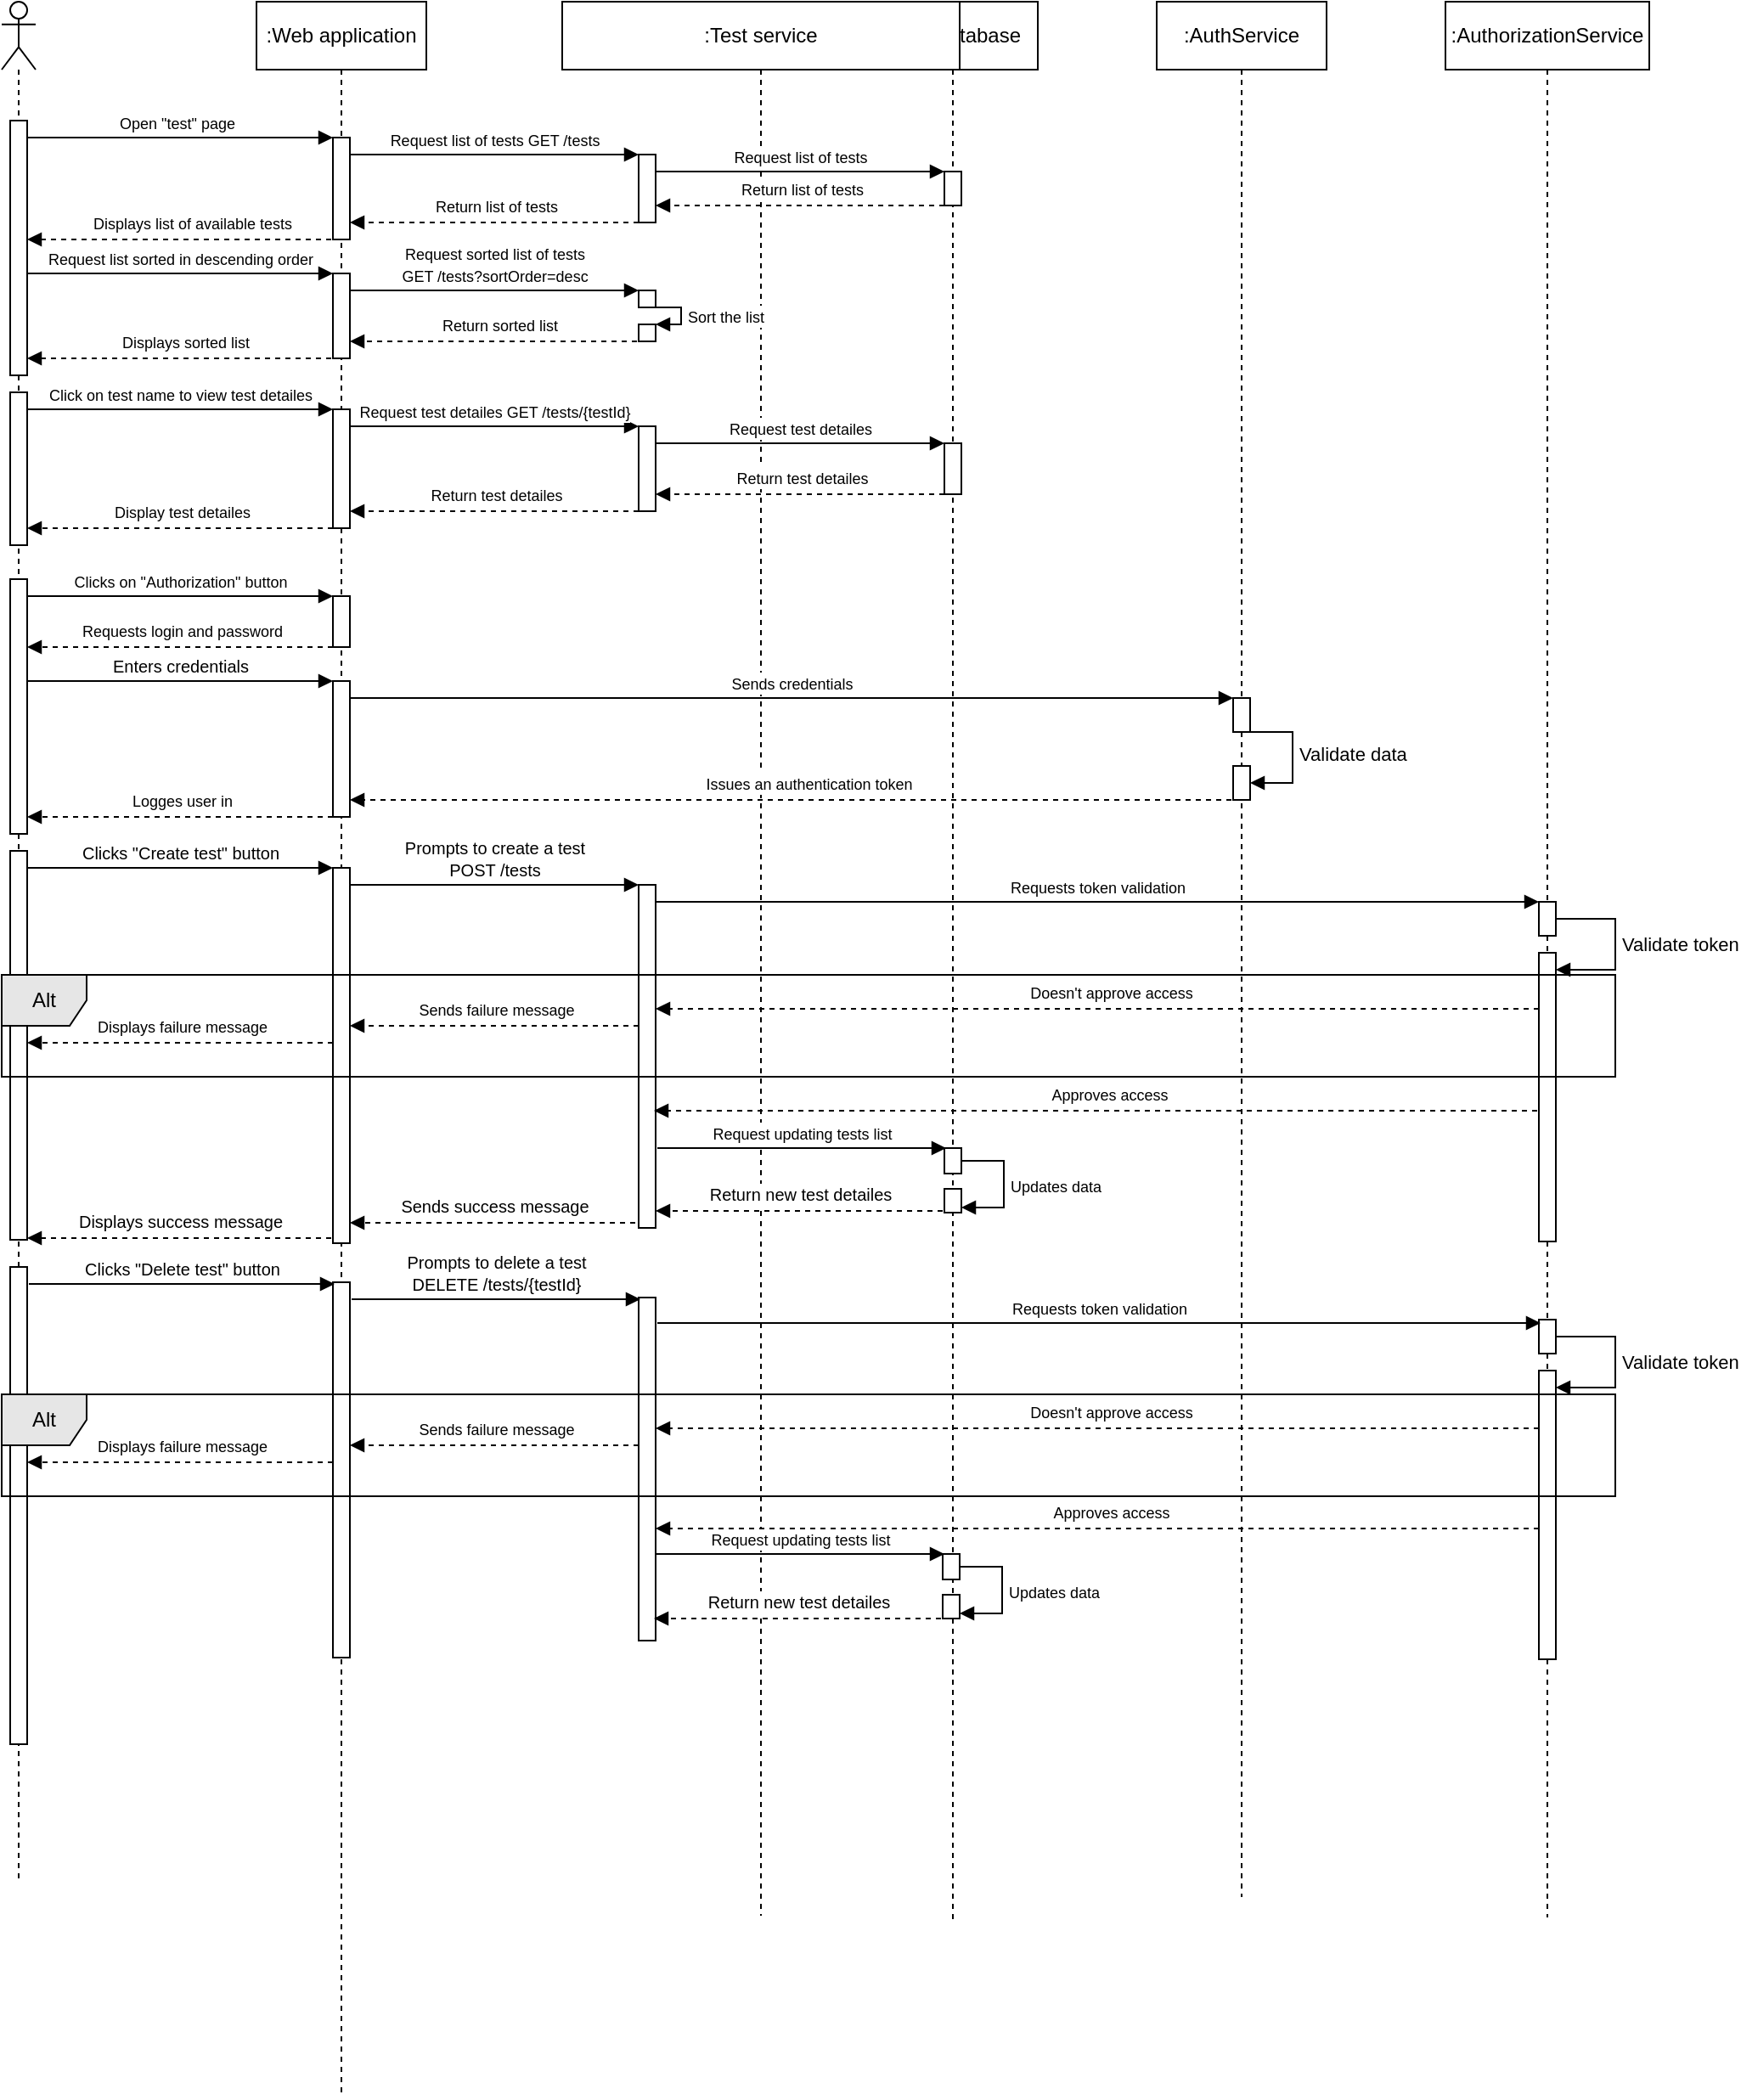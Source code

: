 <mxfile version="24.8.3">
  <diagram name="Page-1" id="2YBvvXClWsGukQMizWep">
    <mxGraphModel dx="1120" dy="468" grid="0" gridSize="10" guides="1" tooltips="1" connect="1" arrows="1" fold="1" page="1" pageScale="1" pageWidth="850" pageHeight="1100" math="0" shadow="0">
      <root>
        <mxCell id="0" />
        <mxCell id="1" parent="0" />
        <mxCell id="aM9ryv3xv72pqoxQDRHE-5" value=":Web application" style="shape=umlLifeline;perimeter=lifelinePerimeter;whiteSpace=wrap;html=1;container=0;dropTarget=0;collapsible=0;recursiveResize=0;outlineConnect=0;portConstraint=eastwest;newEdgeStyle={&quot;edgeStyle&quot;:&quot;elbowEdgeStyle&quot;,&quot;elbow&quot;:&quot;vertical&quot;,&quot;curved&quot;:0,&quot;rounded&quot;:0};" parent="1" vertex="1">
          <mxGeometry x="220" y="40" width="100" height="1234" as="geometry" />
        </mxCell>
        <mxCell id="aM9ryv3xv72pqoxQDRHE-6" value="" style="html=1;points=[];perimeter=orthogonalPerimeter;outlineConnect=0;targetShapes=umlLifeline;portConstraint=eastwest;newEdgeStyle={&quot;edgeStyle&quot;:&quot;elbowEdgeStyle&quot;,&quot;elbow&quot;:&quot;vertical&quot;,&quot;curved&quot;:0,&quot;rounded&quot;:0};" parent="aM9ryv3xv72pqoxQDRHE-5" vertex="1">
          <mxGeometry x="45" y="80" width="10" height="60" as="geometry" />
        </mxCell>
        <mxCell id="39v9czoNlQf4BttYvMbY-19" value="" style="html=1;points=[];perimeter=orthogonalPerimeter;outlineConnect=0;targetShapes=umlLifeline;portConstraint=eastwest;newEdgeStyle={&quot;edgeStyle&quot;:&quot;elbowEdgeStyle&quot;,&quot;elbow&quot;:&quot;vertical&quot;,&quot;curved&quot;:0,&quot;rounded&quot;:0};" parent="aM9ryv3xv72pqoxQDRHE-5" vertex="1">
          <mxGeometry x="45" y="240" width="10" height="70" as="geometry" />
        </mxCell>
        <mxCell id="39v9czoNlQf4BttYvMbY-35" value="" style="html=1;points=[];perimeter=orthogonalPerimeter;outlineConnect=0;targetShapes=umlLifeline;portConstraint=eastwest;newEdgeStyle={&quot;edgeStyle&quot;:&quot;elbowEdgeStyle&quot;,&quot;elbow&quot;:&quot;vertical&quot;,&quot;curved&quot;:0,&quot;rounded&quot;:0};" parent="aM9ryv3xv72pqoxQDRHE-5" vertex="1">
          <mxGeometry x="45" y="350" width="10" height="30" as="geometry" />
        </mxCell>
        <mxCell id="39v9czoNlQf4BttYvMbY-39" value="" style="html=1;points=[[0,0,0,0,5],[0,1,0,0,-5],[1,0,0,0,5],[1,1,0,0,-5]];perimeter=orthogonalPerimeter;outlineConnect=0;targetShapes=umlLifeline;portConstraint=eastwest;newEdgeStyle={&quot;curved&quot;:0,&quot;rounded&quot;:0};" parent="aM9ryv3xv72pqoxQDRHE-5" vertex="1">
          <mxGeometry x="45" y="160" width="10" height="50" as="geometry" />
        </mxCell>
        <mxCell id="39v9czoNlQf4BttYvMbY-57" value="" style="html=1;points=[];perimeter=orthogonalPerimeter;outlineConnect=0;targetShapes=umlLifeline;portConstraint=eastwest;newEdgeStyle={&quot;edgeStyle&quot;:&quot;elbowEdgeStyle&quot;,&quot;elbow&quot;:&quot;vertical&quot;,&quot;curved&quot;:0,&quot;rounded&quot;:0};" parent="aM9ryv3xv72pqoxQDRHE-5" vertex="1">
          <mxGeometry x="45" y="400" width="10" height="80" as="geometry" />
        </mxCell>
        <mxCell id="39v9czoNlQf4BttYvMbY-74" value="" style="html=1;points=[];perimeter=orthogonalPerimeter;outlineConnect=0;targetShapes=umlLifeline;portConstraint=eastwest;newEdgeStyle={&quot;edgeStyle&quot;:&quot;elbowEdgeStyle&quot;,&quot;elbow&quot;:&quot;vertical&quot;,&quot;curved&quot;:0,&quot;rounded&quot;:0};" parent="aM9ryv3xv72pqoxQDRHE-5" vertex="1">
          <mxGeometry x="45" y="510" width="10" height="221" as="geometry" />
        </mxCell>
        <mxCell id="Nt9-N5r6VkAnlLjHY1az-54" value="" style="html=1;points=[];perimeter=orthogonalPerimeter;outlineConnect=0;targetShapes=umlLifeline;portConstraint=eastwest;newEdgeStyle={&quot;edgeStyle&quot;:&quot;elbowEdgeStyle&quot;,&quot;elbow&quot;:&quot;vertical&quot;,&quot;curved&quot;:0,&quot;rounded&quot;:0};" vertex="1" parent="aM9ryv3xv72pqoxQDRHE-5">
          <mxGeometry x="45" y="754" width="10" height="221" as="geometry" />
        </mxCell>
        <mxCell id="aM9ryv3xv72pqoxQDRHE-7" value="&lt;font style=&quot;font-size: 9px;&quot;&gt;Open &quot;test&quot; page&lt;/font&gt;" style="html=1;verticalAlign=bottom;endArrow=block;edgeStyle=elbowEdgeStyle;elbow=horizontal;curved=0;rounded=0;" parent="1" source="39v9czoNlQf4BttYvMbY-2" target="aM9ryv3xv72pqoxQDRHE-6" edge="1">
          <mxGeometry relative="1" as="geometry">
            <mxPoint x="75" y="120" as="sourcePoint" />
            <Array as="points">
              <mxPoint x="180" y="120" />
            </Array>
          </mxGeometry>
        </mxCell>
        <mxCell id="44KCodyNKhrzIwBNRvy1-4" value=":Test Database" style="shape=umlLifeline;perimeter=lifelinePerimeter;whiteSpace=wrap;html=1;container=0;dropTarget=0;collapsible=0;recursiveResize=0;outlineConnect=0;portConstraint=eastwest;newEdgeStyle={&quot;edgeStyle&quot;:&quot;elbowEdgeStyle&quot;,&quot;elbow&quot;:&quot;vertical&quot;,&quot;curved&quot;:0,&quot;rounded&quot;:0};" parent="1" vertex="1">
          <mxGeometry x="580" y="40" width="100" height="1130" as="geometry" />
        </mxCell>
        <mxCell id="44KCodyNKhrzIwBNRvy1-5" value="" style="html=1;points=[];perimeter=orthogonalPerimeter;outlineConnect=0;targetShapes=umlLifeline;portConstraint=eastwest;newEdgeStyle={&quot;edgeStyle&quot;:&quot;elbowEdgeStyle&quot;,&quot;elbow&quot;:&quot;vertical&quot;,&quot;curved&quot;:0,&quot;rounded&quot;:0};" parent="44KCodyNKhrzIwBNRvy1-4" vertex="1">
          <mxGeometry x="45" y="100" width="10" height="20" as="geometry" />
        </mxCell>
        <mxCell id="39v9czoNlQf4BttYvMbY-17" value="" style="html=1;points=[];perimeter=orthogonalPerimeter;outlineConnect=0;targetShapes=umlLifeline;portConstraint=eastwest;newEdgeStyle={&quot;edgeStyle&quot;:&quot;elbowEdgeStyle&quot;,&quot;elbow&quot;:&quot;vertical&quot;,&quot;curved&quot;:0,&quot;rounded&quot;:0};" parent="44KCodyNKhrzIwBNRvy1-4" vertex="1">
          <mxGeometry x="45" y="260" width="10" height="30" as="geometry" />
        </mxCell>
        <mxCell id="39v9czoNlQf4BttYvMbY-61" value="" style="html=1;points=[];perimeter=orthogonalPerimeter;outlineConnect=0;targetShapes=umlLifeline;portConstraint=eastwest;newEdgeStyle={&quot;edgeStyle&quot;:&quot;elbowEdgeStyle&quot;,&quot;elbow&quot;:&quot;vertical&quot;,&quot;curved&quot;:0,&quot;rounded&quot;:0};" parent="44KCodyNKhrzIwBNRvy1-4" vertex="1">
          <mxGeometry x="45" y="675" width="10" height="15" as="geometry" />
        </mxCell>
        <mxCell id="Nt9-N5r6VkAnlLjHY1az-13" value="" style="html=1;points=[[0,0,0,0,5],[0,1,0,0,-5],[1,0,0,0,5],[1,1,0,0,-5]];perimeter=orthogonalPerimeter;outlineConnect=0;targetShapes=umlLifeline;portConstraint=eastwest;newEdgeStyle={&quot;curved&quot;:0,&quot;rounded&quot;:0};" vertex="1" parent="44KCodyNKhrzIwBNRvy1-4">
          <mxGeometry x="45" y="699" width="10" height="14" as="geometry" />
        </mxCell>
        <mxCell id="44KCodyNKhrzIwBNRvy1-6" value=":Test service" style="shape=umlLifeline;perimeter=lifelinePerimeter;whiteSpace=wrap;html=1;container=0;dropTarget=0;collapsible=0;recursiveResize=0;outlineConnect=0;portConstraint=eastwest;newEdgeStyle={&quot;edgeStyle&quot;:&quot;elbowEdgeStyle&quot;,&quot;elbow&quot;:&quot;vertical&quot;,&quot;curved&quot;:0,&quot;rounded&quot;:0};" parent="1" vertex="1">
          <mxGeometry x="400" y="40" width="234" height="1127" as="geometry" />
        </mxCell>
        <mxCell id="44KCodyNKhrzIwBNRvy1-7" value="" style="html=1;points=[];perimeter=orthogonalPerimeter;outlineConnect=0;targetShapes=umlLifeline;portConstraint=eastwest;newEdgeStyle={&quot;edgeStyle&quot;:&quot;elbowEdgeStyle&quot;,&quot;elbow&quot;:&quot;vertical&quot;,&quot;curved&quot;:0,&quot;rounded&quot;:0};" parent="44KCodyNKhrzIwBNRvy1-6" vertex="1">
          <mxGeometry x="45" y="90" width="10" height="40" as="geometry" />
        </mxCell>
        <mxCell id="39v9czoNlQf4BttYvMbY-18" value="" style="html=1;points=[];perimeter=orthogonalPerimeter;outlineConnect=0;targetShapes=umlLifeline;portConstraint=eastwest;newEdgeStyle={&quot;edgeStyle&quot;:&quot;elbowEdgeStyle&quot;,&quot;elbow&quot;:&quot;vertical&quot;,&quot;curved&quot;:0,&quot;rounded&quot;:0};" parent="44KCodyNKhrzIwBNRvy1-6" vertex="1">
          <mxGeometry x="45" y="250" width="10" height="50" as="geometry" />
        </mxCell>
        <mxCell id="39v9czoNlQf4BttYvMbY-40" value="" style="html=1;points=[[0,0,0,0,5],[0,1,0,0,-5],[1,0,0,0,5],[1,1,0,0,-5]];perimeter=orthogonalPerimeter;outlineConnect=0;targetShapes=umlLifeline;portConstraint=eastwest;newEdgeStyle={&quot;curved&quot;:0,&quot;rounded&quot;:0};" parent="44KCodyNKhrzIwBNRvy1-6" vertex="1">
          <mxGeometry x="45" y="170" width="10" height="10" as="geometry" />
        </mxCell>
        <mxCell id="39v9czoNlQf4BttYvMbY-43" value="" style="html=1;points=[[0,0,0,0,5],[0,1,0,0,-5],[1,0,0,0,5],[1,1,0,0,-5]];perimeter=orthogonalPerimeter;outlineConnect=0;targetShapes=umlLifeline;portConstraint=eastwest;newEdgeStyle={&quot;curved&quot;:0,&quot;rounded&quot;:0};" parent="44KCodyNKhrzIwBNRvy1-6" vertex="1">
          <mxGeometry x="45" y="190" width="10" height="10" as="geometry" />
        </mxCell>
        <mxCell id="39v9czoNlQf4BttYvMbY-44" value="&lt;font style=&quot;font-size: 9px;&quot;&gt;Sort the list&lt;/font&gt;" style="html=1;align=left;spacingLeft=2;endArrow=block;rounded=0;edgeStyle=orthogonalEdgeStyle;curved=0;rounded=0;" parent="44KCodyNKhrzIwBNRvy1-6" source="39v9czoNlQf4BttYvMbY-40" target="39v9czoNlQf4BttYvMbY-43" edge="1">
          <mxGeometry relative="1" as="geometry">
            <mxPoint x="50.0" y="170.004" as="sourcePoint" />
            <Array as="points">
              <mxPoint x="70" y="180" />
              <mxPoint x="70" y="190" />
            </Array>
            <mxPoint x="95.19" y="189.97" as="targetPoint" />
          </mxGeometry>
        </mxCell>
        <mxCell id="39v9czoNlQf4BttYvMbY-73" value="" style="html=1;points=[];perimeter=orthogonalPerimeter;outlineConnect=0;targetShapes=umlLifeline;portConstraint=eastwest;newEdgeStyle={&quot;edgeStyle&quot;:&quot;elbowEdgeStyle&quot;,&quot;elbow&quot;:&quot;vertical&quot;,&quot;curved&quot;:0,&quot;rounded&quot;:0};" parent="44KCodyNKhrzIwBNRvy1-6" vertex="1">
          <mxGeometry x="45" y="520" width="10" height="202" as="geometry" />
        </mxCell>
        <mxCell id="Nt9-N5r6VkAnlLjHY1az-56" value="" style="html=1;points=[];perimeter=orthogonalPerimeter;outlineConnect=0;targetShapes=umlLifeline;portConstraint=eastwest;newEdgeStyle={&quot;edgeStyle&quot;:&quot;elbowEdgeStyle&quot;,&quot;elbow&quot;:&quot;vertical&quot;,&quot;curved&quot;:0,&quot;rounded&quot;:0};" vertex="1" parent="44KCodyNKhrzIwBNRvy1-6">
          <mxGeometry x="45" y="763" width="10" height="202" as="geometry" />
        </mxCell>
        <mxCell id="Nt9-N5r6VkAnlLjHY1az-63" value="" style="html=1;points=[];perimeter=orthogonalPerimeter;outlineConnect=0;targetShapes=umlLifeline;portConstraint=eastwest;newEdgeStyle={&quot;edgeStyle&quot;:&quot;elbowEdgeStyle&quot;,&quot;elbow&quot;:&quot;vertical&quot;,&quot;curved&quot;:0,&quot;rounded&quot;:0};" vertex="1" parent="44KCodyNKhrzIwBNRvy1-6">
          <mxGeometry x="224" y="914" width="10" height="15" as="geometry" />
        </mxCell>
        <mxCell id="Nt9-N5r6VkAnlLjHY1az-64" value="" style="html=1;points=[[0,0,0,0,5],[0,1,0,0,-5],[1,0,0,0,5],[1,1,0,0,-5]];perimeter=orthogonalPerimeter;outlineConnect=0;targetShapes=umlLifeline;portConstraint=eastwest;newEdgeStyle={&quot;curved&quot;:0,&quot;rounded&quot;:0};" vertex="1" parent="44KCodyNKhrzIwBNRvy1-6">
          <mxGeometry x="224" y="938" width="10" height="14" as="geometry" />
        </mxCell>
        <mxCell id="Nt9-N5r6VkAnlLjHY1az-65" value="&lt;font style=&quot;font-size: 9px;&quot;&gt;Request updating tests list&lt;/font&gt;" style="html=1;verticalAlign=bottom;endArrow=block;edgeStyle=elbowEdgeStyle;elbow=vertical;curved=0;rounded=0;" edge="1" parent="44KCodyNKhrzIwBNRvy1-6">
          <mxGeometry relative="1" as="geometry">
            <mxPoint x="55" y="914" as="sourcePoint" />
            <Array as="points">
              <mxPoint x="175" y="914" />
            </Array>
            <mxPoint x="225" y="914" as="targetPoint" />
          </mxGeometry>
        </mxCell>
        <mxCell id="Nt9-N5r6VkAnlLjHY1az-67" value="&lt;font style=&quot;font-size: 9px;&quot;&gt;Updates data&lt;/font&gt;" style="html=1;align=left;spacingLeft=2;endArrow=block;rounded=0;edgeStyle=orthogonalEdgeStyle;curved=0;rounded=0;" edge="1" parent="44KCodyNKhrzIwBNRvy1-6" source="Nt9-N5r6VkAnlLjHY1az-63">
          <mxGeometry relative="1" as="geometry">
            <mxPoint x="240" y="919" as="sourcePoint" />
            <Array as="points">
              <mxPoint x="259" y="922" />
              <mxPoint x="259" y="949" />
            </Array>
            <mxPoint x="234" y="949" as="targetPoint" />
          </mxGeometry>
        </mxCell>
        <mxCell id="39v9czoNlQf4BttYvMbY-2" value="" style="shape=umlLifeline;perimeter=lifelinePerimeter;whiteSpace=wrap;html=1;container=1;dropTarget=0;collapsible=0;recursiveResize=0;outlineConnect=0;portConstraint=eastwest;newEdgeStyle={&quot;curved&quot;:0,&quot;rounded&quot;:0};participant=umlActor;" parent="1" vertex="1">
          <mxGeometry x="70" y="40" width="20" height="1105" as="geometry" />
        </mxCell>
        <mxCell id="39v9czoNlQf4BttYvMbY-6" value="" style="html=1;points=[];perimeter=orthogonalPerimeter;outlineConnect=0;targetShapes=umlLifeline;portConstraint=eastwest;newEdgeStyle={&quot;edgeStyle&quot;:&quot;elbowEdgeStyle&quot;,&quot;elbow&quot;:&quot;vertical&quot;,&quot;curved&quot;:0,&quot;rounded&quot;:0};" parent="39v9czoNlQf4BttYvMbY-2" vertex="1">
          <mxGeometry x="5" y="70" width="10" height="150" as="geometry" />
        </mxCell>
        <mxCell id="39v9czoNlQf4BttYvMbY-10" value="" style="html=1;points=[];perimeter=orthogonalPerimeter;outlineConnect=0;targetShapes=umlLifeline;portConstraint=eastwest;newEdgeStyle={&quot;edgeStyle&quot;:&quot;elbowEdgeStyle&quot;,&quot;elbow&quot;:&quot;vertical&quot;,&quot;curved&quot;:0,&quot;rounded&quot;:0};" parent="39v9czoNlQf4BttYvMbY-2" vertex="1">
          <mxGeometry x="5" y="230" width="10" height="90" as="geometry" />
        </mxCell>
        <mxCell id="39v9czoNlQf4BttYvMbY-32" value="" style="html=1;points=[];perimeter=orthogonalPerimeter;outlineConnect=0;targetShapes=umlLifeline;portConstraint=eastwest;newEdgeStyle={&quot;edgeStyle&quot;:&quot;elbowEdgeStyle&quot;,&quot;elbow&quot;:&quot;vertical&quot;,&quot;curved&quot;:0,&quot;rounded&quot;:0};" parent="39v9czoNlQf4BttYvMbY-2" vertex="1">
          <mxGeometry x="5" y="340" width="10" height="150" as="geometry" />
        </mxCell>
        <mxCell id="39v9czoNlQf4BttYvMbY-34" value="" style="html=1;points=[];perimeter=orthogonalPerimeter;outlineConnect=0;targetShapes=umlLifeline;portConstraint=eastwest;newEdgeStyle={&quot;edgeStyle&quot;:&quot;elbowEdgeStyle&quot;,&quot;elbow&quot;:&quot;vertical&quot;,&quot;curved&quot;:0,&quot;rounded&quot;:0};" parent="39v9czoNlQf4BttYvMbY-2" vertex="1">
          <mxGeometry x="5" y="500" width="10" height="229" as="geometry" />
        </mxCell>
        <mxCell id="39v9czoNlQf4BttYvMbY-71" value="" style="html=1;points=[];perimeter=orthogonalPerimeter;outlineConnect=0;targetShapes=umlLifeline;portConstraint=eastwest;newEdgeStyle={&quot;edgeStyle&quot;:&quot;elbowEdgeStyle&quot;,&quot;elbow&quot;:&quot;vertical&quot;,&quot;curved&quot;:0,&quot;rounded&quot;:0};" parent="39v9czoNlQf4BttYvMbY-2" vertex="1">
          <mxGeometry x="5" y="745" width="10" height="281" as="geometry" />
        </mxCell>
        <mxCell id="39v9czoNlQf4BttYvMbY-3" value="&lt;font style=&quot;font-size: 9px;&quot;&gt;Request list of tests GET /tests&lt;/font&gt;" style="html=1;verticalAlign=bottom;endArrow=block;edgeStyle=elbowEdgeStyle;elbow=vertical;curved=0;rounded=0;" parent="1" edge="1">
          <mxGeometry relative="1" as="geometry">
            <mxPoint x="275" y="130" as="sourcePoint" />
            <Array as="points">
              <mxPoint x="385" y="130" />
            </Array>
            <mxPoint x="445" y="130" as="targetPoint" />
          </mxGeometry>
        </mxCell>
        <mxCell id="39v9czoNlQf4BttYvMbY-4" value="&lt;font style=&quot;font-size: 9px;&quot;&gt;Request list of tests&lt;/font&gt;" style="html=1;verticalAlign=bottom;endArrow=block;edgeStyle=elbowEdgeStyle;elbow=vertical;curved=0;rounded=0;" parent="1" source="44KCodyNKhrzIwBNRvy1-7" target="44KCodyNKhrzIwBNRvy1-5" edge="1">
          <mxGeometry relative="1" as="geometry">
            <mxPoint x="460" y="140" as="sourcePoint" />
            <Array as="points">
              <mxPoint x="560" y="140" />
            </Array>
            <mxPoint x="620" y="140" as="targetPoint" />
          </mxGeometry>
        </mxCell>
        <mxCell id="39v9czoNlQf4BttYvMbY-12" value="&lt;font style=&quot;font-size: 9px;&quot;&gt;Request list sorted in descending order&lt;/font&gt;" style="html=1;verticalAlign=bottom;endArrow=block;edgeStyle=elbowEdgeStyle;elbow=vertical;curved=0;rounded=0;" parent="1" source="39v9czoNlQf4BttYvMbY-6" target="39v9czoNlQf4BttYvMbY-39" edge="1">
          <mxGeometry relative="1" as="geometry">
            <mxPoint x="90" y="200" as="sourcePoint" />
            <Array as="points">
              <mxPoint x="190" y="200" />
            </Array>
            <mxPoint x="240" y="200" as="targetPoint" />
          </mxGeometry>
        </mxCell>
        <mxCell id="39v9czoNlQf4BttYvMbY-13" value="&lt;font style=&quot;font-size: 9px;&quot;&gt;Request test detailes GET /tests/{testId}&lt;/font&gt;" style="html=1;verticalAlign=bottom;endArrow=block;edgeStyle=elbowEdgeStyle;elbow=vertical;curved=0;rounded=0;" parent="1" source="39v9czoNlQf4BttYvMbY-19" edge="1">
          <mxGeometry relative="1" as="geometry">
            <mxPoint x="280" y="290" as="sourcePoint" />
            <Array as="points">
              <mxPoint x="370" y="290" />
            </Array>
            <mxPoint x="445" y="290" as="targetPoint" />
          </mxGeometry>
        </mxCell>
        <mxCell id="39v9czoNlQf4BttYvMbY-20" value="" style="html=1;verticalAlign=bottom;labelBackgroundColor=none;endArrow=block;endFill=1;dashed=1;rounded=0;" parent="1" edge="1">
          <mxGeometry width="160" relative="1" as="geometry">
            <mxPoint x="625" y="160" as="sourcePoint" />
            <mxPoint x="455" y="160" as="targetPoint" />
          </mxGeometry>
        </mxCell>
        <mxCell id="39v9czoNlQf4BttYvMbY-21" value="&lt;font style=&quot;font-size: 9px;&quot;&gt;Return list of tests&lt;/font&gt;" style="edgeLabel;html=1;align=center;verticalAlign=middle;resizable=0;points=[];" parent="39v9czoNlQf4BttYvMbY-20" vertex="1" connectable="0">
          <mxGeometry x="-0.04" y="-3" relative="1" as="geometry">
            <mxPoint x="-3" y="-7" as="offset" />
          </mxGeometry>
        </mxCell>
        <mxCell id="39v9czoNlQf4BttYvMbY-24" value="" style="html=1;verticalAlign=bottom;labelBackgroundColor=none;endArrow=block;endFill=1;dashed=1;rounded=0;" parent="1" target="39v9czoNlQf4BttYvMbY-6" edge="1">
          <mxGeometry width="160" relative="1" as="geometry">
            <mxPoint x="270" y="180" as="sourcePoint" />
            <mxPoint x="90" y="180" as="targetPoint" />
          </mxGeometry>
        </mxCell>
        <mxCell id="39v9czoNlQf4BttYvMbY-25" value="&lt;font style=&quot;font-size: 9px;&quot;&gt;Displays list of available tests&lt;/font&gt;" style="edgeLabel;html=1;align=center;verticalAlign=middle;resizable=0;points=[];" parent="39v9czoNlQf4BttYvMbY-24" vertex="1" connectable="0">
          <mxGeometry x="-0.04" y="-3" relative="1" as="geometry">
            <mxPoint x="1" y="-7" as="offset" />
          </mxGeometry>
        </mxCell>
        <mxCell id="39v9czoNlQf4BttYvMbY-26" value="" style="html=1;verticalAlign=bottom;labelBackgroundColor=none;endArrow=block;endFill=1;dashed=1;rounded=0;" parent="1" edge="1">
          <mxGeometry width="160" relative="1" as="geometry">
            <mxPoint x="445" y="170.0" as="sourcePoint" />
            <mxPoint x="275" y="170.0" as="targetPoint" />
          </mxGeometry>
        </mxCell>
        <mxCell id="39v9czoNlQf4BttYvMbY-27" value="&lt;font style=&quot;font-size: 9px;&quot;&gt;Return list of tests&lt;/font&gt;" style="edgeLabel;html=1;align=center;verticalAlign=middle;resizable=0;points=[];" parent="39v9czoNlQf4BttYvMbY-26" vertex="1" connectable="0">
          <mxGeometry x="-0.04" y="-3" relative="1" as="geometry">
            <mxPoint x="-3" y="-7" as="offset" />
          </mxGeometry>
        </mxCell>
        <mxCell id="39v9czoNlQf4BttYvMbY-28" value="" style="html=1;verticalAlign=bottom;labelBackgroundColor=none;endArrow=block;endFill=1;dashed=1;rounded=0;" parent="1" edge="1">
          <mxGeometry width="160" relative="1" as="geometry">
            <mxPoint x="445" y="340" as="sourcePoint" />
            <mxPoint x="275" y="340" as="targetPoint" />
          </mxGeometry>
        </mxCell>
        <mxCell id="39v9czoNlQf4BttYvMbY-29" value="&lt;font style=&quot;font-size: 9px;&quot;&gt;Return test detailes&lt;/font&gt;" style="edgeLabel;html=1;align=center;verticalAlign=middle;resizable=0;points=[];" parent="39v9czoNlQf4BttYvMbY-28" vertex="1" connectable="0">
          <mxGeometry x="-0.04" y="-3" relative="1" as="geometry">
            <mxPoint x="-3" y="-7" as="offset" />
          </mxGeometry>
        </mxCell>
        <mxCell id="39v9czoNlQf4BttYvMbY-30" value="" style="html=1;verticalAlign=bottom;labelBackgroundColor=none;endArrow=block;endFill=1;dashed=1;rounded=0;" parent="1" target="39v9czoNlQf4BttYvMbY-10" edge="1">
          <mxGeometry width="160" relative="1" as="geometry">
            <mxPoint x="265" y="350" as="sourcePoint" />
            <mxPoint x="100" y="350" as="targetPoint" />
          </mxGeometry>
        </mxCell>
        <mxCell id="39v9czoNlQf4BttYvMbY-31" value="&lt;font style=&quot;font-size: 9px;&quot;&gt;Display test detailes&lt;/font&gt;" style="edgeLabel;html=1;align=center;verticalAlign=middle;resizable=0;points=[];" parent="39v9czoNlQf4BttYvMbY-30" vertex="1" connectable="0">
          <mxGeometry x="-0.04" y="-3" relative="1" as="geometry">
            <mxPoint x="-3" y="-7" as="offset" />
          </mxGeometry>
        </mxCell>
        <mxCell id="39v9czoNlQf4BttYvMbY-36" value="&lt;font style=&quot;font-size: 9px;&quot;&gt;Request test detailes&lt;/font&gt;" style="html=1;verticalAlign=bottom;endArrow=block;edgeStyle=elbowEdgeStyle;elbow=vertical;curved=0;rounded=0;" parent="1" source="39v9czoNlQf4BttYvMbY-18" target="39v9czoNlQf4BttYvMbY-17" edge="1">
          <mxGeometry relative="1" as="geometry">
            <mxPoint x="470" y="300" as="sourcePoint" />
            <Array as="points">
              <mxPoint x="575" y="300" />
            </Array>
            <mxPoint x="600" y="300" as="targetPoint" />
          </mxGeometry>
        </mxCell>
        <mxCell id="39v9czoNlQf4BttYvMbY-46" value="&lt;font style=&quot;font-size: 9px;&quot;&gt;Request sorted list of tests&lt;/font&gt;&lt;div&gt;&lt;font style=&quot;font-size: 9px;&quot;&gt;GET /tests?sortOrder=desc&lt;/font&gt;&lt;/div&gt;" style="html=1;verticalAlign=bottom;endArrow=block;edgeStyle=elbowEdgeStyle;elbow=vertical;curved=0;rounded=0;" parent="1" source="39v9czoNlQf4BttYvMbY-39" target="39v9czoNlQf4BttYvMbY-40" edge="1">
          <mxGeometry relative="1" as="geometry">
            <mxPoint x="280" y="210" as="sourcePoint" />
            <Array as="points">
              <mxPoint x="390" y="210" />
            </Array>
            <mxPoint x="420" y="210" as="targetPoint" />
          </mxGeometry>
        </mxCell>
        <mxCell id="39v9czoNlQf4BttYvMbY-47" value="" style="html=1;verticalAlign=bottom;labelBackgroundColor=none;endArrow=block;endFill=1;dashed=1;rounded=0;" parent="1" target="39v9czoNlQf4BttYvMbY-39" edge="1">
          <mxGeometry width="160" relative="1" as="geometry">
            <mxPoint x="450" y="240" as="sourcePoint" />
            <mxPoint x="280" y="240" as="targetPoint" />
          </mxGeometry>
        </mxCell>
        <mxCell id="39v9czoNlQf4BttYvMbY-48" value="&lt;font style=&quot;font-size: 9px;&quot;&gt;Return sorted list&lt;/font&gt;" style="edgeLabel;html=1;align=center;verticalAlign=middle;resizable=0;points=[];" parent="39v9czoNlQf4BttYvMbY-47" vertex="1" connectable="0">
          <mxGeometry x="-0.04" y="-3" relative="1" as="geometry">
            <mxPoint x="-3" y="-7" as="offset" />
          </mxGeometry>
        </mxCell>
        <mxCell id="39v9czoNlQf4BttYvMbY-49" value="" style="html=1;verticalAlign=bottom;labelBackgroundColor=none;endArrow=block;endFill=1;dashed=1;rounded=0;" parent="1" target="39v9czoNlQf4BttYvMbY-6" edge="1">
          <mxGeometry width="160" relative="1" as="geometry">
            <mxPoint x="270" y="250" as="sourcePoint" />
            <mxPoint x="90" y="250" as="targetPoint" />
          </mxGeometry>
        </mxCell>
        <mxCell id="39v9czoNlQf4BttYvMbY-50" value="&lt;font style=&quot;font-size: 9px;&quot;&gt;Displays sorted list&lt;/font&gt;" style="edgeLabel;html=1;align=center;verticalAlign=middle;resizable=0;points=[];" parent="39v9czoNlQf4BttYvMbY-49" vertex="1" connectable="0">
          <mxGeometry x="-0.04" y="-3" relative="1" as="geometry">
            <mxPoint x="-3" y="-7" as="offset" />
          </mxGeometry>
        </mxCell>
        <mxCell id="39v9czoNlQf4BttYvMbY-51" value="&lt;font style=&quot;font-size: 9px;&quot;&gt;Clicks on &quot;Authorization&quot; button&lt;/font&gt;" style="html=1;verticalAlign=bottom;endArrow=block;edgeStyle=elbowEdgeStyle;elbow=vertical;curved=0;rounded=0;" parent="1" source="39v9czoNlQf4BttYvMbY-32" target="39v9czoNlQf4BttYvMbY-35" edge="1">
          <mxGeometry relative="1" as="geometry">
            <mxPoint x="90" y="390" as="sourcePoint" />
            <Array as="points">
              <mxPoint x="195" y="390" />
            </Array>
            <mxPoint x="250" y="390" as="targetPoint" />
          </mxGeometry>
        </mxCell>
        <mxCell id="39v9czoNlQf4BttYvMbY-52" value="&lt;font style=&quot;font-size: 9px;&quot;&gt;Sends credentials&lt;/font&gt;" style="html=1;verticalAlign=bottom;endArrow=block;edgeStyle=elbowEdgeStyle;elbow=vertical;curved=0;rounded=0;" parent="1" target="39v9czoNlQf4BttYvMbY-58" edge="1">
          <mxGeometry relative="1" as="geometry">
            <mxPoint x="275" y="450.0" as="sourcePoint" />
            <Array as="points">
              <mxPoint x="445" y="450" />
            </Array>
            <mxPoint x="750" y="450" as="targetPoint" />
          </mxGeometry>
        </mxCell>
        <mxCell id="39v9czoNlQf4BttYvMbY-53" value="&lt;font style=&quot;font-size: 9px;&quot;&gt;Click on test name to view test detailes&lt;/font&gt;" style="html=1;verticalAlign=bottom;endArrow=block;edgeStyle=elbowEdgeStyle;elbow=vertical;curved=0;rounded=0;" parent="1" source="39v9czoNlQf4BttYvMbY-10" target="39v9czoNlQf4BttYvMbY-19" edge="1">
          <mxGeometry relative="1" as="geometry">
            <mxPoint x="90" y="280" as="sourcePoint" />
            <Array as="points">
              <mxPoint x="195" y="280" />
            </Array>
            <mxPoint x="250" y="280" as="targetPoint" />
          </mxGeometry>
        </mxCell>
        <mxCell id="39v9czoNlQf4BttYvMbY-54" value="" style="html=1;verticalAlign=bottom;labelBackgroundColor=none;endArrow=block;endFill=1;dashed=1;rounded=0;" parent="1" edge="1">
          <mxGeometry width="160" relative="1" as="geometry">
            <mxPoint x="625" y="330" as="sourcePoint" />
            <mxPoint x="455" y="330" as="targetPoint" />
          </mxGeometry>
        </mxCell>
        <mxCell id="39v9czoNlQf4BttYvMbY-55" value="&lt;font style=&quot;font-size: 9px;&quot;&gt;Return test detailes&lt;/font&gt;" style="edgeLabel;html=1;align=center;verticalAlign=middle;resizable=0;points=[];" parent="39v9czoNlQf4BttYvMbY-54" vertex="1" connectable="0">
          <mxGeometry x="-0.04" y="-3" relative="1" as="geometry">
            <mxPoint x="-3" y="-7" as="offset" />
          </mxGeometry>
        </mxCell>
        <mxCell id="39v9czoNlQf4BttYvMbY-56" value=":AuthService&lt;span style=&quot;color: rgba(0, 0, 0, 0); font-family: monospace; font-size: 0px; text-align: start; text-wrap-mode: nowrap;&quot;&gt;3CmxGraphModel%3E%3Croot%3E%3CmxCell%20id%3D%220%22%2F%3E%3CmxCell%20id%3D%221%22%20parent%3D%220%22%2F%3E%3CmxCell%20id%3D%222%22%20value%3D%22%3ATest%20Database%22%20style%3D%22shape%3DumlLifeline%3Bperimeter%3DlifelinePerimeter%3BwhiteSpace%3Dwrap%3Bhtml%3D1%3Bcontainer%3D0%3BdropTarget%3D0%3Bcollapsible%3D0%3BrecursiveResize%3D0%3BoutlineConnect%3D0%3BportConstraint%3Deastwest%3BnewEdgeStyle%3D%7B%26quot%3BedgeStyle%26quot%3B%3A%26quot%3BelbowEdgeStyle%26quot%3B%2C%26quot%3Belbow%26quot%3B%3A%26quot%3Bvertical%26quot%3B%2C%26quot%3Bcurved%26quot%3B%3A0%2C%26quot%3Brounded%26quot%3B%3A0%7D%3B%22%20vertex%3D%221%22%20parent%3D%221%22%3E%3CmxGeometry%20x%3D%22580%22%20y%3D%2240%22%20width%3D%22100%22%20height%3D%22720%22%20as%3D%22geometry%22%2F%3E%3C%2FmxCell%3E%3CmxCell%20id%3D%223%22%20value%3D%22%22%20style%3D%22html%3D1%3Bpoints%3D%5B%5D%3Bperimeter%3DorthogonalPerimeter%3BoutlineConnect%3D0%3BtargetShapes%3DumlLifeline%3BportConstraint%3Deastwest%3BnewEdgeStyle%3D%7B%26quot%3BedgeStyle%26quot%3B%3A%26quot%3BelbowEdgeStyle%26quot%3B%2C%26quot%3Belbow%26quot%3B%3A%26quot%3Bvertical%26quot%3B%2C%26quot%3Bcurved%26quot%3B%3A0%2C%26quot%3Brounded%26quot%3B%3A0%7D%3B%22%20vertex%3D%221%22%20parent%3D%222%22%3E%3CmxGeometry%20x%3D%2245%22%20y%3D%22100%22%20width%3D%2210%22%20height%3D%2220%22%20as%3D%22geometry%22%2F%3E%3C%2FmxCell%3E%3CmxCell%20id%3D%224%22%20value%3D%22%22%20style%3D%22html%3D1%3Bpoints%3D%5B%5D%3Bperimeter%3DorthogonalPerimeter%3BoutlineConnect%3D0%3BtargetShapes%3DumlLifeline%3BportConstraint%3Deastwest%3BnewEdgeStyle%3D%7B%26quot%3BedgeStyle%26quot%3B%3A%26quot%3BelbowEdgeStyle%26quot%3B%2C%26quot%3Belbow%26quot%3B%3A%26quot%3Bvertical%26quot%3B%2C%26quot%3Bcurved%26quot%3B%3A0%2C%26quot%3Brounded%26quot%3B%3A0%7D%3B%22%20vertex%3D%221%22%20parent%3D%222%22%3E%3CmxGeometry%20x%3D%2245%22%20y%3D%22260%22%20width%3D%2210%22%20height%3D%2230%22%20as%3D%22geometry%22%2F%3E%3C%2FmxCell%3E%3C%2Froot%3E%3C%2FmxGraphModel%3E&lt;/span&gt;&lt;span style=&quot;color: rgba(0, 0, 0, 0); font-family: monospace; font-size: 0px; text-align: start; text-wrap-mode: nowrap;&quot;&gt;%3CmxGraphModel%3E%3Croot%3E%3CmxCell%20id%3D%220%22%2F%3E%3CmxCell%20id%3D%221%22%20parent%3D%220%22%2F%3E%3CmxCell%20id%3D%222%22%20value%3D%22%3ATest%20Database%22%20style%3D%22shape%3DumlLifeline%3Bperimeter%3DlifelinePerimeter%3BwhiteSpace%3Dwrap%3Bhtml%3D1%3Bcontainer%3D0%3BdropTarget%3D0%3Bcollapsible%3D0%3BrecursiveResize%3D0%3BoutlineConnect%3D0%3BportConstraint%3Deastwest%3BnewEdgeStyle%3D%7B%26quot%3BedgeStyle%26quot%3B%3A%26quot%3BelbowEdgeStyle%26quot%3B%2C%26quot%3Belbow%26quot%3B%3A%26quot%3Bvertical%26quot%3B%2C%26quot%3Bcurved%26quot%3B%3A0%2C%26quot%3Brounded%26quot%3B%3A0%7D%3B%22%20vertex%3D%221%22%20parent%3D%221%22%3E%3CmxGeometry%20x%3D%22580%22%20y%3D%2240%22%20width%3D%22100%22%20height%3D%22720%22%20as%3D%22geometry%22%2F%3E%3C%2FmxCell%3E%3CmxCell%20id%3D%223%22%20value%3D%22%22%20style%3D%22html%3D1%3Bpoints%3D%5B%5D%3Bperimeter%3DorthogonalPerimeter%3BoutlineConnect%3D0%3BtargetShapes%3DumlLifeline%3BportConstraint%3Deastwest%3BnewEdgeStyle%3D%7B%26quot%3BedgeStyle%26quot%3B%3A%26quot%3BelbowEdgeStyle%26quot%3B%2C%26quot%3Belbow%26quot%3B%3A%26quot%3Bvertical%26quot%3B%2C%26quot%3Bcurved%26quot%3B%3A0%2C%26quot%3Brounded%26quot%3B%3A0%7D%3B%22%20vertex%3D%221%22%20parent%3D%222%22%3E%3CmxGeometry%20x%3D%2245%22%20y%3D%22100%22%20width%3D%2210%22%20height%3D%2220%22%20as%3D%22geometry%22%2F%3E%3C%2FmxCell%3E%3CmxCell%20id%3D%224%22%20value%3D%22%22%20style%3D%22html%3D1%3Bpoints%3D%5B%5D%3Bperimeter%3DorthogonalPerimeter%3BoutlineConnect%3D0%3BtargetShapes%3DumlLifeline%3BportConstraint%3Deastwest%3BnewEdgeStyle%3D%7B%26quot%3BedgeStyle%26quot%3B%3A%26quot%3BelbowEdgeStyle%26quot%3B%2C%26quot%3Belbow%26quot%3B%3A%26quot%3Bvertical%26quot%3B%2C%26quot%3Bcurved%26quot%3B%3A0%2C%26quot%3Brounded%26quot%3B%3A0%7D%3B%22%20vertex%3D%221%22%20parent%3D%222%22%3E%3CmxGeometry%20x%3D%2245%22%20y%3D%22260%22%20width%3D%2210%22%20height%3D%2230%22%20as%3D%22geometry%22%2F%3E%3C%2FmxCell%3E%3C%2Froot%3E%3C%2FmxGraphModel%3E&lt;/span&gt;" style="shape=umlLifeline;perimeter=lifelinePerimeter;whiteSpace=wrap;html=1;container=0;dropTarget=0;collapsible=0;recursiveResize=0;outlineConnect=0;portConstraint=eastwest;newEdgeStyle={&quot;edgeStyle&quot;:&quot;elbowEdgeStyle&quot;,&quot;elbow&quot;:&quot;vertical&quot;,&quot;curved&quot;:0,&quot;rounded&quot;:0};" parent="1" vertex="1">
          <mxGeometry x="750" y="40" width="100" height="1116" as="geometry" />
        </mxCell>
        <mxCell id="39v9czoNlQf4BttYvMbY-58" value="" style="html=1;points=[];perimeter=orthogonalPerimeter;outlineConnect=0;targetShapes=umlLifeline;portConstraint=eastwest;newEdgeStyle={&quot;edgeStyle&quot;:&quot;elbowEdgeStyle&quot;,&quot;elbow&quot;:&quot;vertical&quot;,&quot;curved&quot;:0,&quot;rounded&quot;:0};" parent="39v9czoNlQf4BttYvMbY-56" vertex="1">
          <mxGeometry x="45" y="410" width="10" height="20" as="geometry" />
        </mxCell>
        <mxCell id="39v9czoNlQf4BttYvMbY-65" value="" style="html=1;points=[[0,0,0,0,5],[0,1,0,0,-5],[1,0,0,0,5],[1,1,0,0,-5]];perimeter=orthogonalPerimeter;outlineConnect=0;targetShapes=umlLifeline;portConstraint=eastwest;newEdgeStyle={&quot;curved&quot;:0,&quot;rounded&quot;:0};" parent="39v9czoNlQf4BttYvMbY-56" vertex="1">
          <mxGeometry x="45" y="450" width="10" height="20" as="geometry" />
        </mxCell>
        <mxCell id="39v9czoNlQf4BttYvMbY-66" value="Validate data" style="html=1;align=left;spacingLeft=2;endArrow=block;rounded=0;edgeStyle=orthogonalEdgeStyle;curved=0;rounded=0;" parent="39v9czoNlQf4BttYvMbY-56" target="39v9czoNlQf4BttYvMbY-65" edge="1">
          <mxGeometry relative="1" as="geometry">
            <mxPoint x="50" y="430" as="sourcePoint" />
            <Array as="points">
              <mxPoint x="80" y="460" />
            </Array>
          </mxGeometry>
        </mxCell>
        <mxCell id="39v9czoNlQf4BttYvMbY-59" value=":AuthorizationService" style="shape=umlLifeline;perimeter=lifelinePerimeter;whiteSpace=wrap;html=1;container=0;dropTarget=0;collapsible=0;recursiveResize=0;outlineConnect=0;portConstraint=eastwest;newEdgeStyle={&quot;edgeStyle&quot;:&quot;elbowEdgeStyle&quot;,&quot;elbow&quot;:&quot;vertical&quot;,&quot;curved&quot;:0,&quot;rounded&quot;:0};" parent="1" vertex="1">
          <mxGeometry x="920" y="40" width="120" height="1128" as="geometry" />
        </mxCell>
        <mxCell id="39v9czoNlQf4BttYvMbY-72" value="" style="html=1;points=[];perimeter=orthogonalPerimeter;outlineConnect=0;targetShapes=umlLifeline;portConstraint=eastwest;newEdgeStyle={&quot;edgeStyle&quot;:&quot;elbowEdgeStyle&quot;,&quot;elbow&quot;:&quot;vertical&quot;,&quot;curved&quot;:0,&quot;rounded&quot;:0};" parent="39v9czoNlQf4BttYvMbY-59" vertex="1">
          <mxGeometry x="55" y="530" width="10" height="20" as="geometry" />
        </mxCell>
        <mxCell id="39v9czoNlQf4BttYvMbY-82" value="" style="html=1;points=[[0,0,0,0,5],[0,1,0,0,-5],[1,0,0,0,5],[1,1,0,0,-5]];perimeter=orthogonalPerimeter;outlineConnect=0;targetShapes=umlLifeline;portConstraint=eastwest;newEdgeStyle={&quot;curved&quot;:0,&quot;rounded&quot;:0};" parent="39v9czoNlQf4BttYvMbY-59" vertex="1">
          <mxGeometry x="55" y="560" width="10" height="170" as="geometry" />
        </mxCell>
        <mxCell id="39v9czoNlQf4BttYvMbY-83" value="Validate token" style="html=1;align=left;spacingLeft=2;endArrow=block;rounded=0;edgeStyle=orthogonalEdgeStyle;curved=0;rounded=0;" parent="39v9czoNlQf4BttYvMbY-59" source="39v9czoNlQf4BttYvMbY-72" target="39v9czoNlQf4BttYvMbY-82" edge="1">
          <mxGeometry relative="1" as="geometry">
            <mxPoint x="-180" y="510" as="sourcePoint" />
            <Array as="points">
              <mxPoint x="100" y="540" />
              <mxPoint x="100" y="570" />
            </Array>
          </mxGeometry>
        </mxCell>
        <mxCell id="Nt9-N5r6VkAnlLjHY1az-57" value="" style="html=1;points=[];perimeter=orthogonalPerimeter;outlineConnect=0;targetShapes=umlLifeline;portConstraint=eastwest;newEdgeStyle={&quot;edgeStyle&quot;:&quot;elbowEdgeStyle&quot;,&quot;elbow&quot;:&quot;vertical&quot;,&quot;curved&quot;:0,&quot;rounded&quot;:0};" vertex="1" parent="39v9czoNlQf4BttYvMbY-59">
          <mxGeometry x="55" y="776" width="10" height="20" as="geometry" />
        </mxCell>
        <mxCell id="Nt9-N5r6VkAnlLjHY1az-58" value="" style="html=1;points=[[0,0,0,0,5],[0,1,0,0,-5],[1,0,0,0,5],[1,1,0,0,-5]];perimeter=orthogonalPerimeter;outlineConnect=0;targetShapes=umlLifeline;portConstraint=eastwest;newEdgeStyle={&quot;curved&quot;:0,&quot;rounded&quot;:0};" vertex="1" parent="39v9czoNlQf4BttYvMbY-59">
          <mxGeometry x="55" y="806" width="10" height="170" as="geometry" />
        </mxCell>
        <mxCell id="Nt9-N5r6VkAnlLjHY1az-59" value="Validate token" style="html=1;align=left;spacingLeft=2;endArrow=block;rounded=0;edgeStyle=orthogonalEdgeStyle;curved=0;rounded=0;" edge="1" parent="39v9czoNlQf4BttYvMbY-59" source="Nt9-N5r6VkAnlLjHY1az-57" target="Nt9-N5r6VkAnlLjHY1az-58">
          <mxGeometry relative="1" as="geometry">
            <mxPoint x="-180" y="756" as="sourcePoint" />
            <Array as="points">
              <mxPoint x="100" y="786" />
              <mxPoint x="100" y="816" />
            </Array>
          </mxGeometry>
        </mxCell>
        <mxCell id="39v9czoNlQf4BttYvMbY-62" value="" style="html=1;verticalAlign=bottom;labelBackgroundColor=none;endArrow=block;endFill=1;dashed=1;rounded=0;" parent="1" edge="1">
          <mxGeometry width="160" relative="1" as="geometry">
            <mxPoint x="265" y="420" as="sourcePoint" />
            <mxPoint x="85" y="420" as="targetPoint" />
          </mxGeometry>
        </mxCell>
        <mxCell id="39v9czoNlQf4BttYvMbY-63" value="&lt;font style=&quot;font-size: 9px;&quot;&gt;Requests login and password&lt;/font&gt;" style="edgeLabel;html=1;align=center;verticalAlign=middle;resizable=0;points=[];" parent="39v9czoNlQf4BttYvMbY-62" vertex="1" connectable="0">
          <mxGeometry x="-0.04" y="-3" relative="1" as="geometry">
            <mxPoint x="-3" y="-7" as="offset" />
          </mxGeometry>
        </mxCell>
        <mxCell id="39v9czoNlQf4BttYvMbY-64" value="&lt;font size=&quot;1&quot;&gt;Enters credentials&lt;/font&gt;" style="html=1;verticalAlign=bottom;endArrow=block;edgeStyle=elbowEdgeStyle;elbow=vertical;curved=0;rounded=0;" parent="1" source="39v9czoNlQf4BttYvMbY-32" target="39v9czoNlQf4BttYvMbY-57" edge="1">
          <mxGeometry relative="1" as="geometry">
            <mxPoint x="90" y="440" as="sourcePoint" />
            <Array as="points">
              <mxPoint x="200" y="440" />
            </Array>
            <mxPoint x="250" y="440" as="targetPoint" />
          </mxGeometry>
        </mxCell>
        <mxCell id="39v9czoNlQf4BttYvMbY-67" value="" style="html=1;verticalAlign=bottom;labelBackgroundColor=none;endArrow=block;endFill=1;dashed=1;rounded=0;" parent="1" target="39v9czoNlQf4BttYvMbY-57" edge="1">
          <mxGeometry width="160" relative="1" as="geometry">
            <mxPoint x="800" y="510" as="sourcePoint" />
            <mxPoint x="280" y="510" as="targetPoint" />
          </mxGeometry>
        </mxCell>
        <mxCell id="39v9czoNlQf4BttYvMbY-68" value="&lt;font style=&quot;font-size: 9px;&quot;&gt;Issues an authentication token&lt;/font&gt;" style="edgeLabel;html=1;align=center;verticalAlign=middle;resizable=0;points=[];" parent="39v9czoNlQf4BttYvMbY-67" vertex="1" connectable="0">
          <mxGeometry x="-0.04" y="-3" relative="1" as="geometry">
            <mxPoint x="-3" y="-7" as="offset" />
          </mxGeometry>
        </mxCell>
        <mxCell id="39v9czoNlQf4BttYvMbY-69" value="" style="html=1;verticalAlign=bottom;labelBackgroundColor=none;endArrow=block;endFill=1;dashed=1;rounded=0;" parent="1" edge="1">
          <mxGeometry width="160" relative="1" as="geometry">
            <mxPoint x="265" y="520" as="sourcePoint" />
            <mxPoint x="85" y="520" as="targetPoint" />
          </mxGeometry>
        </mxCell>
        <mxCell id="39v9czoNlQf4BttYvMbY-70" value="&lt;font style=&quot;font-size: 9px;&quot;&gt;Logges user in&lt;/font&gt;" style="edgeLabel;html=1;align=center;verticalAlign=middle;resizable=0;points=[];" parent="39v9czoNlQf4BttYvMbY-69" vertex="1" connectable="0">
          <mxGeometry x="-0.04" y="-3" relative="1" as="geometry">
            <mxPoint x="-3" y="-7" as="offset" />
          </mxGeometry>
        </mxCell>
        <mxCell id="39v9czoNlQf4BttYvMbY-75" value="&lt;span style=&quot;font-size: x-small;&quot;&gt;Clicks &quot;Create test&quot; button&lt;/span&gt;" style="html=1;verticalAlign=bottom;endArrow=block;edgeStyle=elbowEdgeStyle;elbow=vertical;curved=0;rounded=0;" parent="1" source="39v9czoNlQf4BttYvMbY-34" target="39v9czoNlQf4BttYvMbY-74" edge="1">
          <mxGeometry relative="1" as="geometry">
            <mxPoint x="90" y="550" as="sourcePoint" />
            <Array as="points">
              <mxPoint x="205" y="550" />
            </Array>
            <mxPoint x="260" y="550" as="targetPoint" />
          </mxGeometry>
        </mxCell>
        <mxCell id="39v9czoNlQf4BttYvMbY-78" value="&lt;font style=&quot;font-size: 9px;&quot;&gt;Requests token validation&lt;/font&gt;" style="html=1;verticalAlign=bottom;endArrow=block;curved=0;rounded=0;" parent="1" edge="1">
          <mxGeometry width="80" relative="1" as="geometry">
            <mxPoint x="455" y="570" as="sourcePoint" />
            <mxPoint x="975" y="570" as="targetPoint" />
          </mxGeometry>
        </mxCell>
        <mxCell id="39v9czoNlQf4BttYvMbY-84" value="" style="html=1;verticalAlign=bottom;labelBackgroundColor=none;endArrow=block;endFill=1;dashed=1;rounded=0;" parent="1" edge="1">
          <mxGeometry width="160" relative="1" as="geometry">
            <mxPoint x="974" y="693" as="sourcePoint" />
            <mxPoint x="454" y="693" as="targetPoint" />
          </mxGeometry>
        </mxCell>
        <mxCell id="39v9czoNlQf4BttYvMbY-85" value="&lt;font style=&quot;font-size: 9px;&quot;&gt;Approves access&lt;/font&gt;" style="edgeLabel;html=1;align=center;verticalAlign=middle;resizable=0;points=[];" parent="39v9czoNlQf4BttYvMbY-84" vertex="1" connectable="0">
          <mxGeometry x="-0.04" y="-3" relative="1" as="geometry">
            <mxPoint x="-3" y="-7" as="offset" />
          </mxGeometry>
        </mxCell>
        <mxCell id="39v9czoNlQf4BttYvMbY-86" value="Alt" style="shape=umlFrame;whiteSpace=wrap;html=1;pointerEvents=0;recursiveResize=0;container=1;collapsible=0;width=50;fillColor=#E6E6E6;" parent="1" vertex="1">
          <mxGeometry x="70" y="613" width="950" height="60" as="geometry" />
        </mxCell>
        <mxCell id="39v9czoNlQf4BttYvMbY-88" value="" style="html=1;verticalAlign=bottom;labelBackgroundColor=none;endArrow=block;endFill=1;dashed=1;rounded=0;" parent="39v9czoNlQf4BttYvMbY-86" target="39v9czoNlQf4BttYvMbY-73" edge="1">
          <mxGeometry width="160" relative="1" as="geometry">
            <mxPoint x="905" y="20" as="sourcePoint" />
            <mxPoint x="410" y="20" as="targetPoint" />
          </mxGeometry>
        </mxCell>
        <mxCell id="39v9czoNlQf4BttYvMbY-89" value="&lt;font style=&quot;font-size: 9px;&quot;&gt;Doesn&#39;t approve access&lt;/font&gt;" style="edgeLabel;html=1;align=center;verticalAlign=middle;resizable=0;points=[];" parent="39v9czoNlQf4BttYvMbY-88" vertex="1" connectable="0">
          <mxGeometry x="-0.04" y="-3" relative="1" as="geometry">
            <mxPoint x="-3" y="-7" as="offset" />
          </mxGeometry>
        </mxCell>
        <mxCell id="Nt9-N5r6VkAnlLjHY1az-3" value="" style="html=1;verticalAlign=bottom;labelBackgroundColor=none;endArrow=block;endFill=1;dashed=1;rounded=0;" edge="1" parent="39v9czoNlQf4BttYvMbY-86" target="39v9czoNlQf4BttYvMbY-74">
          <mxGeometry width="160" relative="1" as="geometry">
            <mxPoint x="375" y="30" as="sourcePoint" />
            <mxPoint x="220" y="30" as="targetPoint" />
          </mxGeometry>
        </mxCell>
        <mxCell id="Nt9-N5r6VkAnlLjHY1az-4" value="&lt;font style=&quot;font-size: 9px;&quot;&gt;Sends failure message&lt;/font&gt;" style="edgeLabel;html=1;align=center;verticalAlign=middle;resizable=0;points=[];" vertex="1" connectable="0" parent="Nt9-N5r6VkAnlLjHY1az-3">
          <mxGeometry x="-0.04" y="-3" relative="1" as="geometry">
            <mxPoint x="-3" y="-7" as="offset" />
          </mxGeometry>
        </mxCell>
        <mxCell id="Nt9-N5r6VkAnlLjHY1az-5" value="" style="html=1;verticalAlign=bottom;labelBackgroundColor=none;endArrow=block;endFill=1;dashed=1;rounded=0;" edge="1" parent="39v9czoNlQf4BttYvMbY-86">
          <mxGeometry width="160" relative="1" as="geometry">
            <mxPoint x="195" y="40" as="sourcePoint" />
            <mxPoint x="15" y="40" as="targetPoint" />
          </mxGeometry>
        </mxCell>
        <mxCell id="Nt9-N5r6VkAnlLjHY1az-6" value="&lt;font style=&quot;font-size: 9px;&quot;&gt;Displays failure message&lt;/font&gt;" style="edgeLabel;html=1;align=center;verticalAlign=middle;resizable=0;points=[];" vertex="1" connectable="0" parent="Nt9-N5r6VkAnlLjHY1az-5">
          <mxGeometry x="-0.04" y="-3" relative="1" as="geometry">
            <mxPoint x="-3" y="-7" as="offset" />
          </mxGeometry>
        </mxCell>
        <mxCell id="Nt9-N5r6VkAnlLjHY1az-2" value="&lt;font size=&quot;1&quot;&gt;Prompts to create a test&lt;/font&gt;&lt;div&gt;&lt;font size=&quot;1&quot;&gt;POST /tests&lt;/font&gt;&lt;/div&gt;" style="html=1;verticalAlign=bottom;endArrow=block;edgeStyle=elbowEdgeStyle;elbow=vertical;curved=0;rounded=0;" edge="1" parent="1" source="39v9czoNlQf4BttYvMbY-74" target="39v9czoNlQf4BttYvMbY-73">
          <mxGeometry relative="1" as="geometry">
            <mxPoint x="290" y="560" as="sourcePoint" />
            <Array as="points">
              <mxPoint x="410" y="560" />
            </Array>
            <mxPoint x="420" y="560" as="targetPoint" />
          </mxGeometry>
        </mxCell>
        <mxCell id="Nt9-N5r6VkAnlLjHY1az-7" value="" style="html=1;verticalAlign=bottom;labelBackgroundColor=none;endArrow=block;endFill=1;dashed=1;rounded=0;" edge="1" parent="1" target="39v9czoNlQf4BttYvMbY-74">
          <mxGeometry width="160" relative="1" as="geometry">
            <mxPoint x="443" y="759" as="sourcePoint" />
            <mxPoint x="290" y="756" as="targetPoint" />
          </mxGeometry>
        </mxCell>
        <mxCell id="Nt9-N5r6VkAnlLjHY1az-8" value="&lt;font size=&quot;1&quot;&gt;Sends success message&lt;/font&gt;" style="edgeLabel;html=1;align=center;verticalAlign=middle;resizable=0;points=[];" vertex="1" connectable="0" parent="Nt9-N5r6VkAnlLjHY1az-7">
          <mxGeometry x="-0.04" y="-3" relative="1" as="geometry">
            <mxPoint x="-3" y="-7" as="offset" />
          </mxGeometry>
        </mxCell>
        <mxCell id="Nt9-N5r6VkAnlLjHY1az-9" value="&lt;font style=&quot;font-size: 9px;&quot;&gt;Request updating tests list&lt;/font&gt;" style="html=1;verticalAlign=bottom;endArrow=block;edgeStyle=elbowEdgeStyle;elbow=vertical;curved=0;rounded=0;" edge="1" parent="1">
          <mxGeometry relative="1" as="geometry">
            <mxPoint x="456" y="715" as="sourcePoint" />
            <Array as="points">
              <mxPoint x="576" y="715" />
            </Array>
            <mxPoint x="626" y="715" as="targetPoint" />
          </mxGeometry>
        </mxCell>
        <mxCell id="Nt9-N5r6VkAnlLjHY1az-10" value="" style="html=1;verticalAlign=bottom;labelBackgroundColor=none;endArrow=block;endFill=1;dashed=1;rounded=0;" edge="1" parent="1" target="39v9czoNlQf4BttYvMbY-73">
          <mxGeometry width="160" relative="1" as="geometry">
            <mxPoint x="624" y="752" as="sourcePoint" />
            <mxPoint x="490" y="752" as="targetPoint" />
          </mxGeometry>
        </mxCell>
        <mxCell id="Nt9-N5r6VkAnlLjHY1az-11" value="&lt;font size=&quot;1&quot;&gt;Return new test detailes&lt;/font&gt;" style="edgeLabel;html=1;align=center;verticalAlign=middle;resizable=0;points=[];" vertex="1" connectable="0" parent="Nt9-N5r6VkAnlLjHY1az-10">
          <mxGeometry x="-0.04" y="-3" relative="1" as="geometry">
            <mxPoint x="-3" y="-7" as="offset" />
          </mxGeometry>
        </mxCell>
        <mxCell id="Nt9-N5r6VkAnlLjHY1az-14" value="&lt;font style=&quot;font-size: 9px;&quot;&gt;Updates data&lt;/font&gt;" style="html=1;align=left;spacingLeft=2;endArrow=block;rounded=0;edgeStyle=orthogonalEdgeStyle;curved=0;rounded=0;" edge="1" parent="1" source="39v9czoNlQf4BttYvMbY-61">
          <mxGeometry relative="1" as="geometry">
            <mxPoint x="641" y="720" as="sourcePoint" />
            <Array as="points">
              <mxPoint x="660" y="723" />
              <mxPoint x="660" y="750" />
            </Array>
            <mxPoint x="635" y="750" as="targetPoint" />
          </mxGeometry>
        </mxCell>
        <mxCell id="Nt9-N5r6VkAnlLjHY1az-16" value="" style="html=1;verticalAlign=bottom;labelBackgroundColor=none;endArrow=block;endFill=1;dashed=1;rounded=0;" edge="1" parent="1" target="39v9czoNlQf4BttYvMbY-34">
          <mxGeometry width="160" relative="1" as="geometry">
            <mxPoint x="264" y="768" as="sourcePoint" />
            <mxPoint x="96" y="768" as="targetPoint" />
          </mxGeometry>
        </mxCell>
        <mxCell id="Nt9-N5r6VkAnlLjHY1az-17" value="&lt;font size=&quot;1&quot;&gt;Displays success message&lt;/font&gt;" style="edgeLabel;html=1;align=center;verticalAlign=middle;resizable=0;points=[];" vertex="1" connectable="0" parent="Nt9-N5r6VkAnlLjHY1az-16">
          <mxGeometry x="-0.04" y="-3" relative="1" as="geometry">
            <mxPoint x="-3" y="-7" as="offset" />
          </mxGeometry>
        </mxCell>
        <mxCell id="Nt9-N5r6VkAnlLjHY1az-46" value="Alt" style="shape=umlFrame;whiteSpace=wrap;html=1;pointerEvents=0;recursiveResize=0;container=1;collapsible=0;width=50;fillColor=#E6E6E6;" vertex="1" parent="1">
          <mxGeometry x="70" y="860" width="950" height="60" as="geometry" />
        </mxCell>
        <mxCell id="Nt9-N5r6VkAnlLjHY1az-47" value="" style="html=1;verticalAlign=bottom;labelBackgroundColor=none;endArrow=block;endFill=1;dashed=1;rounded=0;" edge="1" parent="Nt9-N5r6VkAnlLjHY1az-46" target="Nt9-N5r6VkAnlLjHY1az-56">
          <mxGeometry width="160" relative="1" as="geometry">
            <mxPoint x="905" y="20" as="sourcePoint" />
            <mxPoint x="410" y="20" as="targetPoint" />
          </mxGeometry>
        </mxCell>
        <mxCell id="Nt9-N5r6VkAnlLjHY1az-48" value="&lt;font style=&quot;font-size: 9px;&quot;&gt;Doesn&#39;t approve access&lt;/font&gt;" style="edgeLabel;html=1;align=center;verticalAlign=middle;resizable=0;points=[];" vertex="1" connectable="0" parent="Nt9-N5r6VkAnlLjHY1az-47">
          <mxGeometry x="-0.04" y="-3" relative="1" as="geometry">
            <mxPoint x="-3" y="-7" as="offset" />
          </mxGeometry>
        </mxCell>
        <mxCell id="Nt9-N5r6VkAnlLjHY1az-49" value="" style="html=1;verticalAlign=bottom;labelBackgroundColor=none;endArrow=block;endFill=1;dashed=1;rounded=0;" edge="1" parent="Nt9-N5r6VkAnlLjHY1az-46" target="Nt9-N5r6VkAnlLjHY1az-54">
          <mxGeometry width="160" relative="1" as="geometry">
            <mxPoint x="375" y="30" as="sourcePoint" />
            <mxPoint x="220" y="30" as="targetPoint" />
          </mxGeometry>
        </mxCell>
        <mxCell id="Nt9-N5r6VkAnlLjHY1az-50" value="&lt;font style=&quot;font-size: 9px;&quot;&gt;Sends failure message&lt;/font&gt;" style="edgeLabel;html=1;align=center;verticalAlign=middle;resizable=0;points=[];" vertex="1" connectable="0" parent="Nt9-N5r6VkAnlLjHY1az-49">
          <mxGeometry x="-0.04" y="-3" relative="1" as="geometry">
            <mxPoint x="-3" y="-7" as="offset" />
          </mxGeometry>
        </mxCell>
        <mxCell id="Nt9-N5r6VkAnlLjHY1az-51" value="" style="html=1;verticalAlign=bottom;labelBackgroundColor=none;endArrow=block;endFill=1;dashed=1;rounded=0;" edge="1" parent="Nt9-N5r6VkAnlLjHY1az-46">
          <mxGeometry width="160" relative="1" as="geometry">
            <mxPoint x="195" y="40" as="sourcePoint" />
            <mxPoint x="15" y="40" as="targetPoint" />
          </mxGeometry>
        </mxCell>
        <mxCell id="Nt9-N5r6VkAnlLjHY1az-52" value="&lt;font style=&quot;font-size: 9px;&quot;&gt;Displays failure message&lt;/font&gt;" style="edgeLabel;html=1;align=center;verticalAlign=middle;resizable=0;points=[];" vertex="1" connectable="0" parent="Nt9-N5r6VkAnlLjHY1az-51">
          <mxGeometry x="-0.04" y="-3" relative="1" as="geometry">
            <mxPoint x="-3" y="-7" as="offset" />
          </mxGeometry>
        </mxCell>
        <mxCell id="Nt9-N5r6VkAnlLjHY1az-53" value="&lt;span style=&quot;font-size: x-small;&quot;&gt;Clicks &quot;Delete test&quot; button&lt;/span&gt;" style="html=1;verticalAlign=bottom;endArrow=block;edgeStyle=elbowEdgeStyle;elbow=vertical;curved=0;rounded=0;" edge="1" parent="1">
          <mxGeometry relative="1" as="geometry">
            <mxPoint x="86" y="795" as="sourcePoint" />
            <Array as="points">
              <mxPoint x="206" y="795" />
            </Array>
            <mxPoint x="266" y="795" as="targetPoint" />
          </mxGeometry>
        </mxCell>
        <mxCell id="Nt9-N5r6VkAnlLjHY1az-55" value="&lt;font size=&quot;1&quot;&gt;Prompts to delete a test&lt;/font&gt;&lt;div&gt;&lt;font size=&quot;1&quot;&gt;DELETE /tests/{testId}&lt;/font&gt;&lt;/div&gt;" style="html=1;verticalAlign=bottom;endArrow=block;edgeStyle=elbowEdgeStyle;elbow=vertical;curved=0;rounded=0;" edge="1" parent="1">
          <mxGeometry relative="1" as="geometry">
            <mxPoint x="276" y="804" as="sourcePoint" />
            <Array as="points">
              <mxPoint x="411" y="804" />
            </Array>
            <mxPoint x="446" y="804" as="targetPoint" />
          </mxGeometry>
        </mxCell>
        <mxCell id="Nt9-N5r6VkAnlLjHY1az-60" value="&lt;font style=&quot;font-size: 9px;&quot;&gt;Requests token validation&lt;/font&gt;" style="html=1;verticalAlign=bottom;endArrow=block;curved=0;rounded=0;" edge="1" parent="1">
          <mxGeometry width="80" relative="1" as="geometry">
            <mxPoint x="456" y="818" as="sourcePoint" />
            <mxPoint x="976" y="818" as="targetPoint" />
          </mxGeometry>
        </mxCell>
        <mxCell id="Nt9-N5r6VkAnlLjHY1az-61" value="" style="html=1;verticalAlign=bottom;labelBackgroundColor=none;endArrow=block;endFill=1;dashed=1;rounded=0;" edge="1" parent="1">
          <mxGeometry width="160" relative="1" as="geometry">
            <mxPoint x="975" y="939" as="sourcePoint" />
            <mxPoint x="455" y="939" as="targetPoint" />
          </mxGeometry>
        </mxCell>
        <mxCell id="Nt9-N5r6VkAnlLjHY1az-62" value="&lt;font style=&quot;font-size: 9px;&quot;&gt;Approves access&lt;/font&gt;" style="edgeLabel;html=1;align=center;verticalAlign=middle;resizable=0;points=[];" vertex="1" connectable="0" parent="Nt9-N5r6VkAnlLjHY1az-61">
          <mxGeometry x="-0.04" y="-3" relative="1" as="geometry">
            <mxPoint x="-3" y="-7" as="offset" />
          </mxGeometry>
        </mxCell>
        <mxCell id="Nt9-N5r6VkAnlLjHY1az-68" value="" style="html=1;verticalAlign=bottom;labelBackgroundColor=none;endArrow=block;endFill=1;dashed=1;rounded=0;" edge="1" parent="1">
          <mxGeometry width="160" relative="1" as="geometry">
            <mxPoint x="623" y="992" as="sourcePoint" />
            <mxPoint x="454" y="992" as="targetPoint" />
          </mxGeometry>
        </mxCell>
        <mxCell id="Nt9-N5r6VkAnlLjHY1az-69" value="&lt;font size=&quot;1&quot;&gt;Return new test detailes&lt;/font&gt;" style="edgeLabel;html=1;align=center;verticalAlign=middle;resizable=0;points=[];" vertex="1" connectable="0" parent="Nt9-N5r6VkAnlLjHY1az-68">
          <mxGeometry x="-0.04" y="-3" relative="1" as="geometry">
            <mxPoint x="-3" y="-7" as="offset" />
          </mxGeometry>
        </mxCell>
      </root>
    </mxGraphModel>
  </diagram>
</mxfile>
